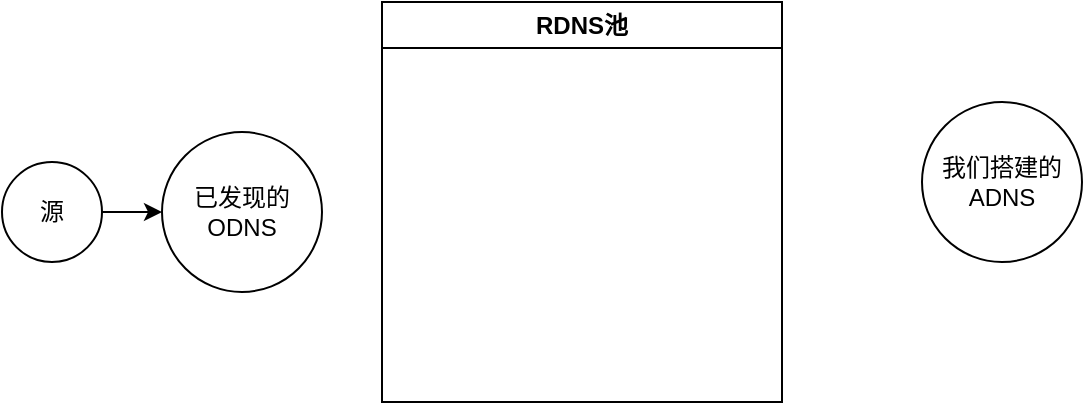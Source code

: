 <mxfile version="21.6.5" type="github">
  <diagram name="第 1 页" id="OiHZQHzJA7vmVoL47oz3">
    <mxGraphModel dx="1379" dy="788" grid="1" gridSize="10" guides="1" tooltips="1" connect="1" arrows="1" fold="1" page="1" pageScale="1" pageWidth="827" pageHeight="1169" math="0" shadow="0">
      <root>
        <mxCell id="0" />
        <mxCell id="1" parent="0" />
        <mxCell id="T2Yif6aa_hEu414LSNYv-5" style="edgeStyle=orthogonalEdgeStyle;rounded=0;orthogonalLoop=1;jettySize=auto;html=1;exitX=1;exitY=0.5;exitDx=0;exitDy=0;" edge="1" parent="1" source="T2Yif6aa_hEu414LSNYv-1" target="T2Yif6aa_hEu414LSNYv-2">
          <mxGeometry relative="1" as="geometry" />
        </mxCell>
        <mxCell id="T2Yif6aa_hEu414LSNYv-1" value="源" style="ellipse;whiteSpace=wrap;html=1;aspect=fixed;" vertex="1" parent="1">
          <mxGeometry x="80" y="340" width="50" height="50" as="geometry" />
        </mxCell>
        <mxCell id="T2Yif6aa_hEu414LSNYv-2" value="已发现的&lt;br&gt;ODNS" style="ellipse;whiteSpace=wrap;html=1;aspect=fixed;" vertex="1" parent="1">
          <mxGeometry x="160" y="325" width="80" height="80" as="geometry" />
        </mxCell>
        <mxCell id="T2Yif6aa_hEu414LSNYv-3" value="RDNS池" style="swimlane;whiteSpace=wrap;html=1;" vertex="1" parent="1">
          <mxGeometry x="270" y="260" width="200" height="200" as="geometry" />
        </mxCell>
        <mxCell id="T2Yif6aa_hEu414LSNYv-4" value="我们搭建的&lt;br&gt;ADNS" style="ellipse;whiteSpace=wrap;html=1;aspect=fixed;" vertex="1" parent="1">
          <mxGeometry x="540" y="310" width="80" height="80" as="geometry" />
        </mxCell>
      </root>
    </mxGraphModel>
  </diagram>
</mxfile>
